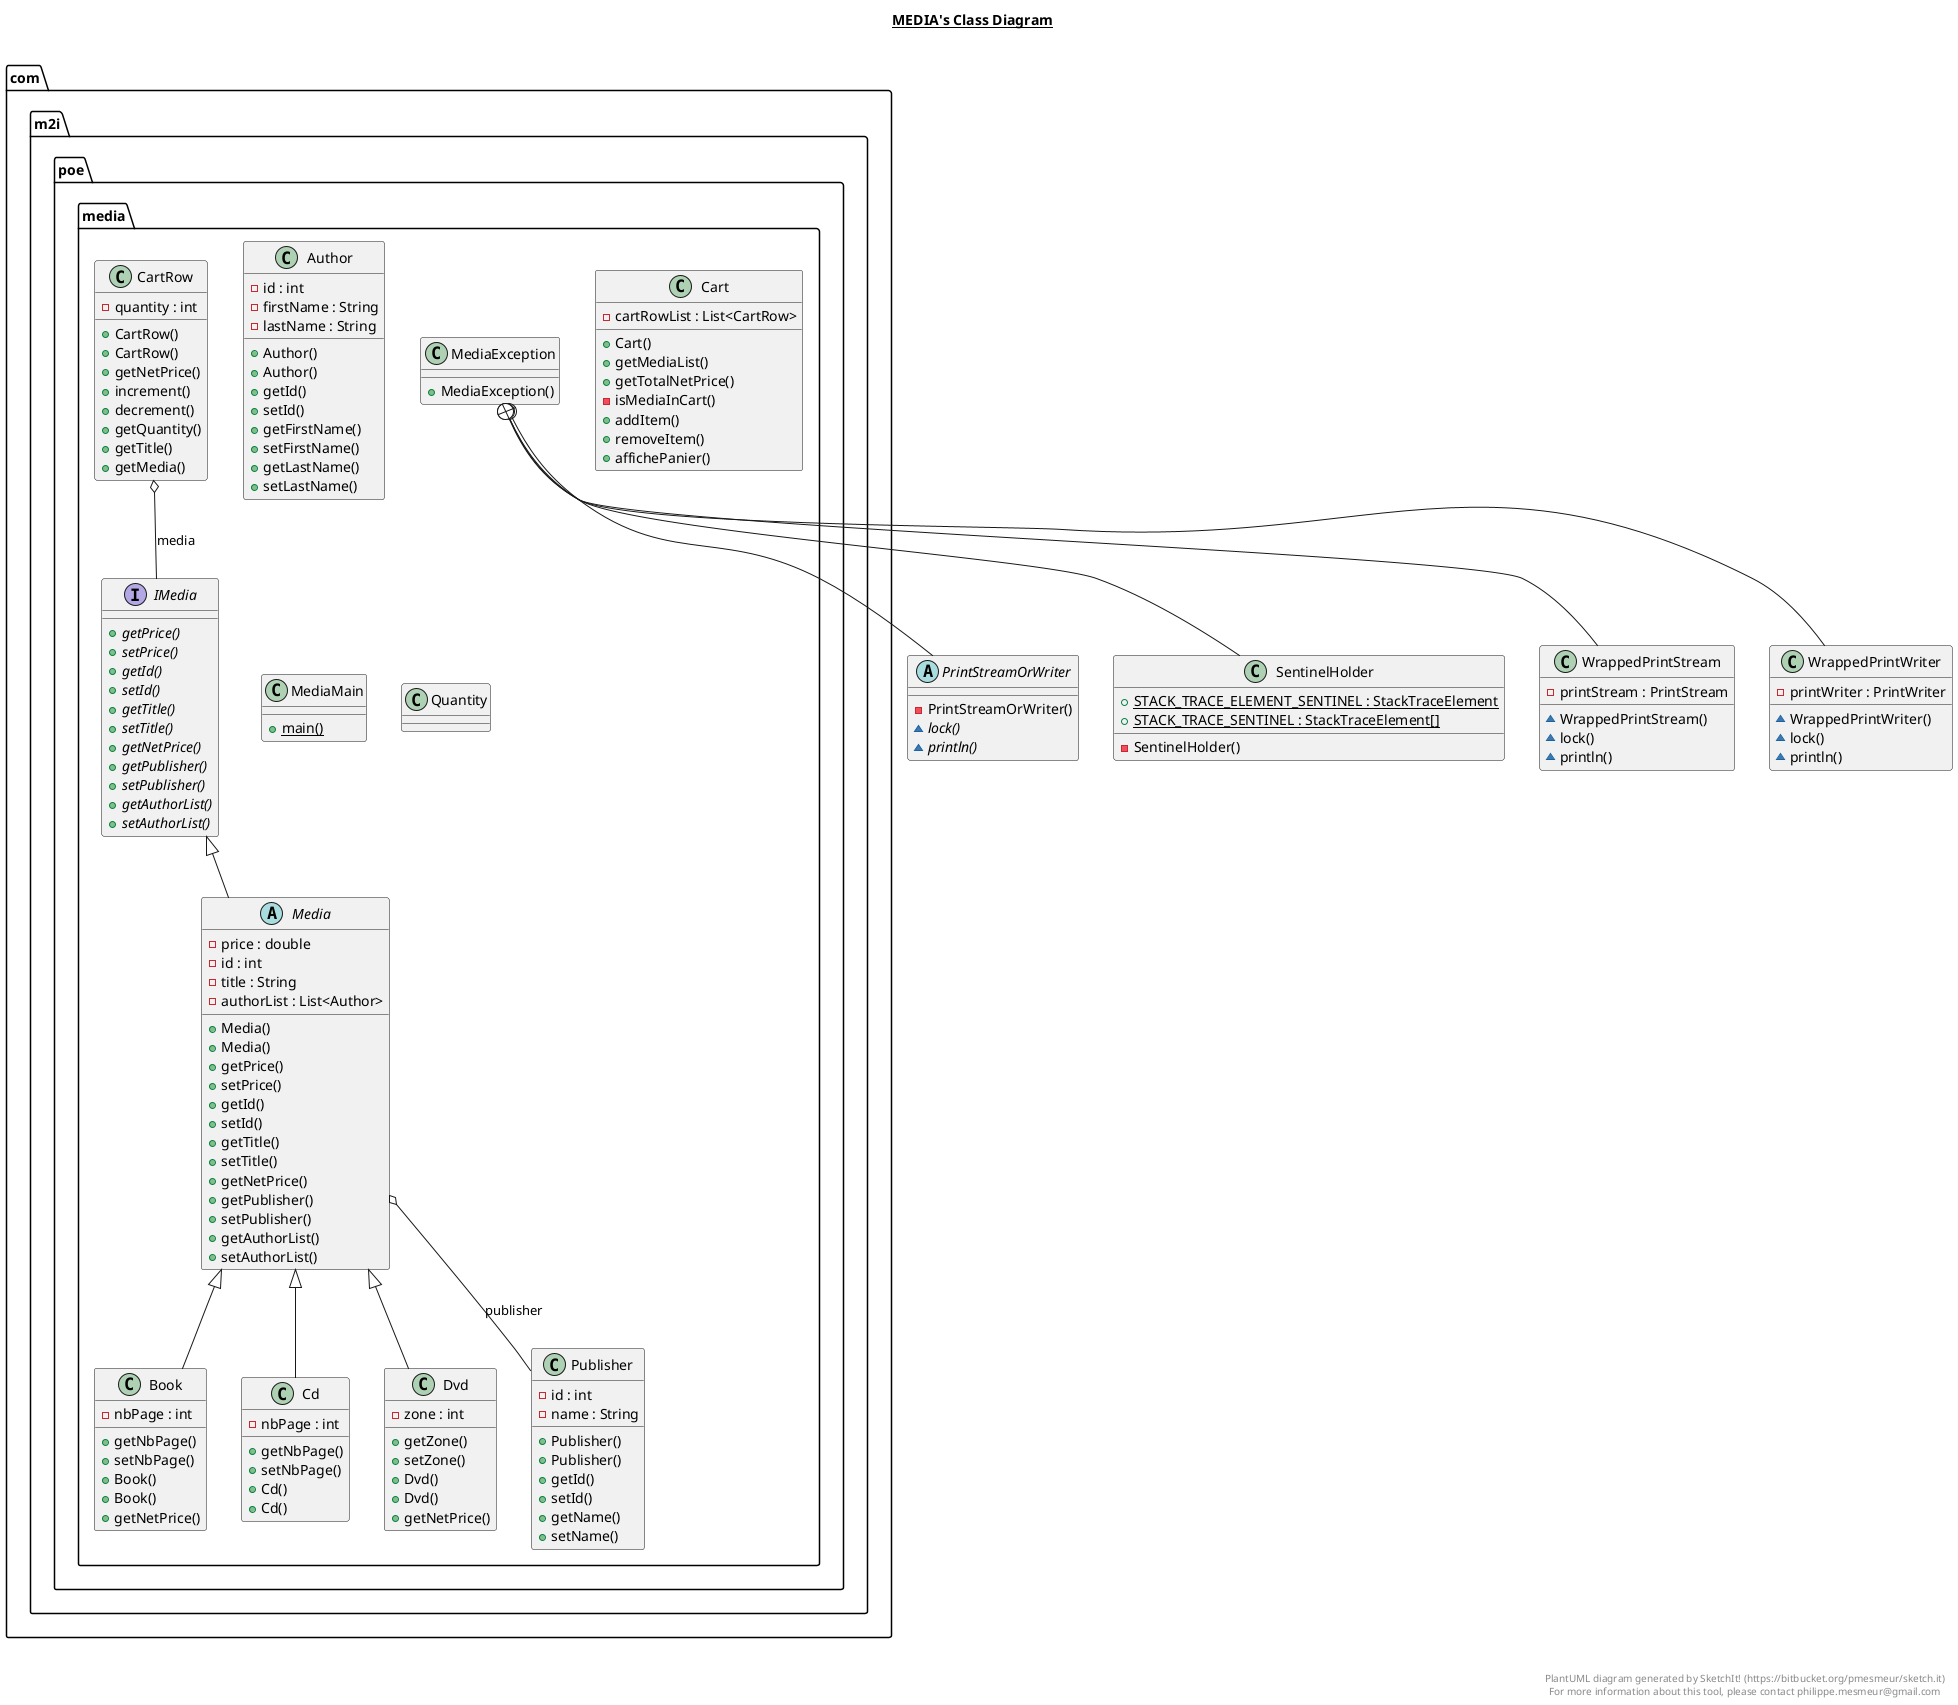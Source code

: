 @startuml

title __MEDIA's Class Diagram__\n

  package com.m2i.poe {
    package com.m2i.poe.media {
      class Author {
          - id : int
          - firstName : String
          - lastName : String
          + Author()
          + Author()
          + getId()
          + setId()
          + getFirstName()
          + setFirstName()
          + getLastName()
          + setLastName()
      }
    }
  }
  

  package com.m2i.poe {
    package com.m2i.poe.media {
      class Book {
          - nbPage : int
          + getNbPage()
          + setNbPage()
          + Book()
          + Book()
          + getNetPrice()
      }
    }
  }
  

  package com.m2i.poe {
    package com.m2i.poe.media {
      class Cart {
          - cartRowList : List<CartRow>
          + Cart()
          + getMediaList()
          + getTotalNetPrice()
          - isMediaInCart()
          + addItem()
          + removeItem()
          + affichePanier()
      }
    }
  }
  

  package com.m2i.poe {
    package com.m2i.poe.media {
      class CartRow {
          - quantity : int
          + CartRow()
          + CartRow()
          + getNetPrice()
          + increment()
          + decrement()
          + getQuantity()
          + getTitle()
          + getMedia()
      }
    }
  }
  

  package com.m2i.poe {
    package com.m2i.poe.media {
      class Cd {
          - nbPage : int
          + getNbPage()
          + setNbPage()
          + Cd()
          + Cd()
      }
    }
  }
  

  package com.m2i.poe {
    package com.m2i.poe.media {
      class Dvd {
          - zone : int
          + getZone()
          + setZone()
          + Dvd()
          + Dvd()
          + getNetPrice()
      }
    }
  }
  

  package com.m2i.poe {
    package com.m2i.poe.media {
      interface IMedia {
          {abstract} + getPrice()
          {abstract} + setPrice()
          {abstract} + getId()
          {abstract} + setId()
          {abstract} + getTitle()
          {abstract} + setTitle()
          {abstract} + getNetPrice()
          {abstract} + getPublisher()
          {abstract} + setPublisher()
          {abstract} + getAuthorList()
          {abstract} + setAuthorList()
      }
    }
  }
  

  package com.m2i.poe {
    package com.m2i.poe.media {
      abstract class Media {
          - price : double
          - id : int
          - title : String
          - authorList : List<Author>
          + Media()
          + Media()
          + getPrice()
          + setPrice()
          + getId()
          + setId()
          + getTitle()
          + setTitle()
          + getNetPrice()
          + getPublisher()
          + setPublisher()
          + getAuthorList()
          + setAuthorList()
      }
    }
  }
  

  package com.m2i.poe {
    package com.m2i.poe.media {
      class MediaException {
          + MediaException()
      }
    }
  }
  

  abstract class PrintStreamOrWriter {
      - PrintStreamOrWriter()
      {abstract} ~ lock()
      {abstract} ~ println()
  }
  

  class SentinelHolder {
      {static} + STACK_TRACE_ELEMENT_SENTINEL : StackTraceElement
      {static} + STACK_TRACE_SENTINEL : StackTraceElement[]
      - SentinelHolder()
  }
  

  class WrappedPrintStream {
      - printStream : PrintStream
      ~ WrappedPrintStream()
      ~ lock()
      ~ println()
  }
  

  class WrappedPrintWriter {
      - printWriter : PrintWriter
      ~ WrappedPrintWriter()
      ~ lock()
      ~ println()
  }
  

  package com.m2i.poe {
    package com.m2i.poe.media {
      class MediaMain {
          {static} + main()
      }
    }
  }
  

  package com.m2i.poe {
    package com.m2i.poe.media {
      class Publisher {
          - id : int
          - name : String
          + Publisher()
          + Publisher()
          + getId()
          + setId()
          + getName()
          + setName()
      }
    }
  }
  

  package com.m2i.poe {
    package com.m2i.poe.media {
      class Quantity {
      }
    }
  }
  

  Book -up-|> Media
  CartRow o-- IMedia : media
  Cd -up-|> Media
  Dvd -up-|> Media
  Media -up-|> IMedia
  Media o-- Publisher : publisher
  MediaException +-down- PrintStreamOrWriter
  MediaException +-down- SentinelHolder
  MediaException +-down- WrappedPrintStream
  MediaException +-down- WrappedPrintWriter


right footer


PlantUML diagram generated by SketchIt! (https://bitbucket.org/pmesmeur/sketch.it)
For more information about this tool, please contact philippe.mesmeur@gmail.com
endfooter

@enduml
